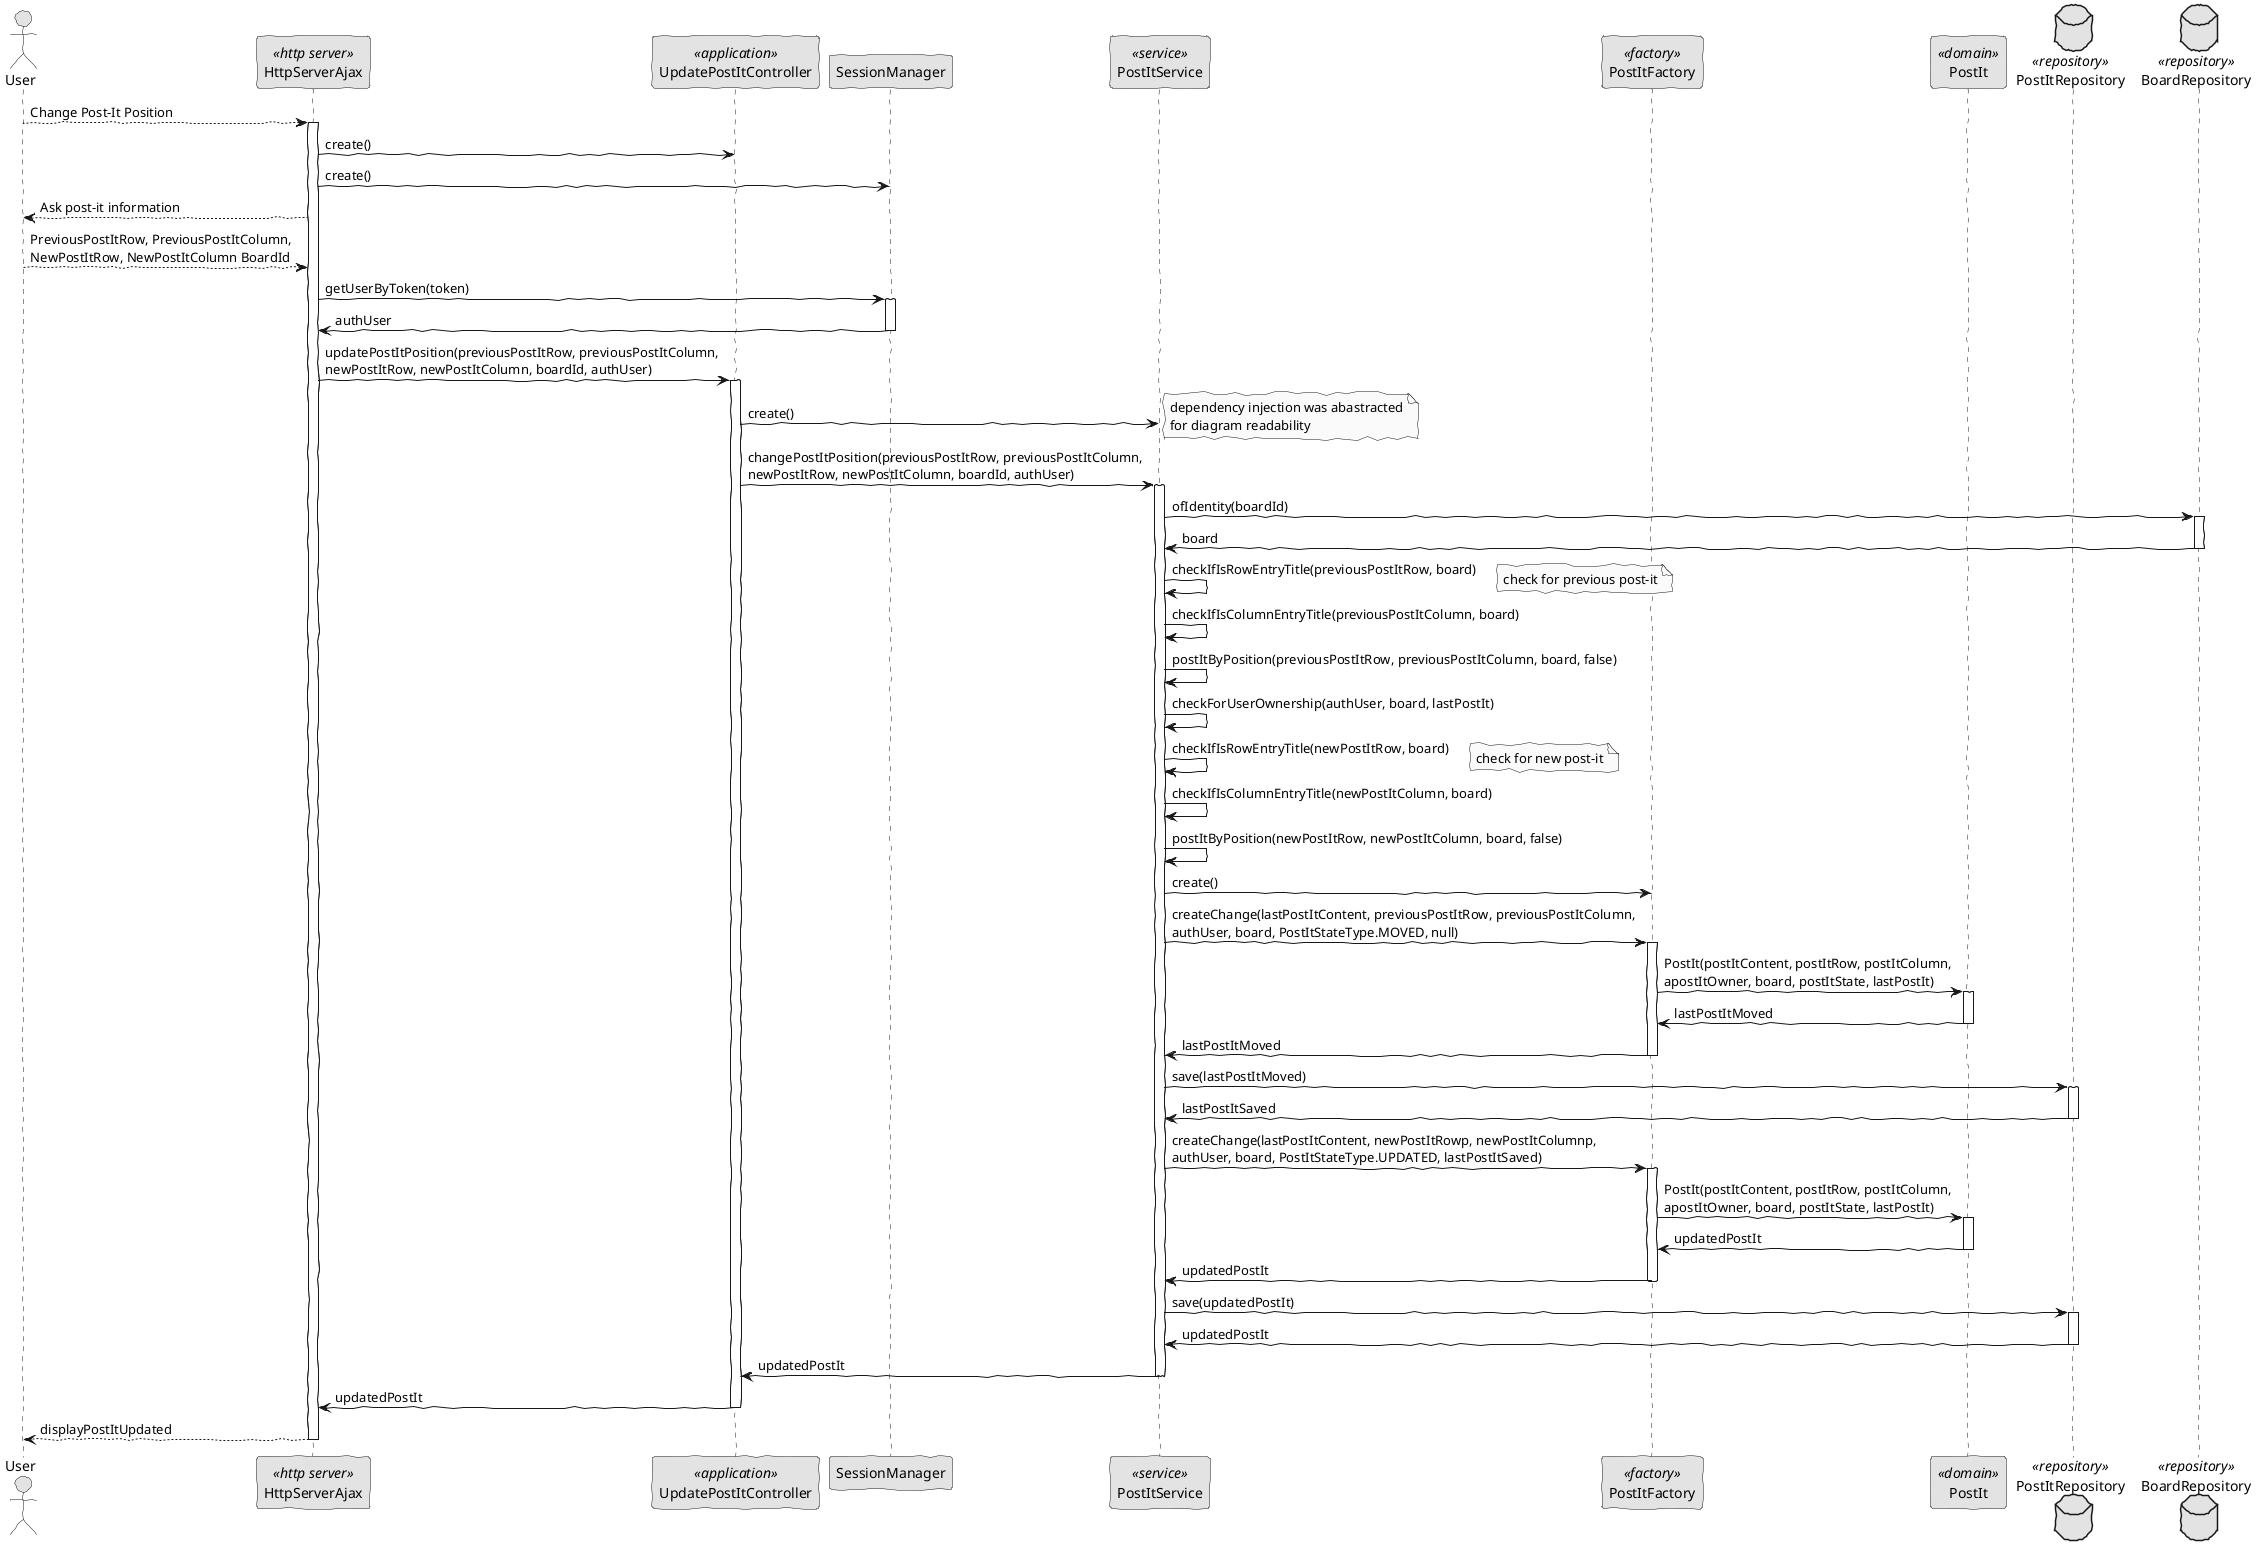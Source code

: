 @startuml
'http://plantuml.com/skinparam.html
skinparam handwritten true
skinparam monochrome true
skinparam packageStyle rect
skinparam defaultFontName FG Virgil
skinparam shadowing false

actor User as Actor
participant HttpServerAjax as Server <<http server>>
participant UpdatePostItController as Controller <<application>>
participant SessionManager as SM
participant PostItService as Service <<service>>
participant PostItFactory as PFactory <<factory>>
participant PostIt as Domain <<domain>>
database PostItRepository as Repository <<repository>>
database BoardRepository as RepositoryB <<repository>>


Actor --> Server: Change Post-It Position
activate Server
    Server -> Controller: create()
    Server -> SM: create()

    Server --> Actor: Ask post-it information
    Actor --> Server: PreviousPostItRow, PreviousPostItColumn,\nNewPostItRow, NewPostItColumn BoardId


    Server -> SM: getUserByToken(token)
    activate SM
    SM -> Server: authUser
    deactivate SM
        
    Server -> Controller: updatePostItPosition(previousPostItRow, previousPostItColumn,\nnewPostItRow, newPostItColumn, boardId, authUser)
    activate Controller


    Controller -> Service: create()
    note right: dependency injection was abastracted\nfor diagram readability

    Controller -> Service: changePostItPosition(previousPostItRow, previousPostItColumn,\nnewPostItRow, newPostItColumn, boardId, authUser)
    activate Service

        Service -> RepositoryB: ofIdentity(boardId)
        activate RepositoryB
        RepositoryB -> Service: board
        deactivate RepositoryB

        Service -> Service: checkIfIsRowEntryTitle(previousPostItRow, board)
        note right: check for previous post-it
        Service -> Service: checkIfIsColumnEntryTitle(previousPostItColumn, board)
        Service -> Service: postItByPosition(previousPostItRow, previousPostItColumn, board, false)
        Service -> Service: checkForUserOwnership(authUser, board, lastPostIt)


        Service -> Service: checkIfIsRowEntryTitle(newPostItRow, board)
        note right: check for new post-it
        Service -> Service: checkIfIsColumnEntryTitle(newPostItColumn, board)
        Service -> Service: postItByPosition(newPostItRow, newPostItColumn, board, false)



        Service -> PFactory: create()
        Service -> PFactory: createChange(lastPostItContent, previousPostItRow, previousPostItColumn,\nauthUser, board, PostItStateType.MOVED, null)
        activate PFactory

        PFactory -> Domain: PostIt(postItContent, postItRow, postItColumn,\napostItOwner, board, postItState, lastPostIt)
        activate Domain
            Domain -> PFactory: lastPostItMoved
        deactivate Domain
            PFactory -> Service: lastPostItMoved
        deactivate PFactory


        Service -> Repository: save(lastPostItMoved)
        activate Repository
        Repository -> Service: lastPostItSaved
        deactivate Repository

        Service -> PFactory: createChange(lastPostItContent, newPostItRowp, newPostItColumnp,\nauthUser, board, PostItStateType.UPDATED, lastPostItSaved)
        activate PFactory

        PFactory -> Domain: PostIt(postItContent, postItRow, postItColumn,\napostItOwner, board, postItState, lastPostIt)
        activate Domain
            Domain -> PFactory: updatedPostIt
        deactivate Domain
            PFactory -> Service: updatedPostIt
        deactivate PFactory

        Service -> Repository: save(updatedPostIt)
        activate Repository
        Repository -> Service: updatedPostIt
        deactivate Repository

        Service -> Controller: updatedPostIt
        deactivate Service
        Controller -> Server: updatedPostIt
        deactivate Controller

        Server --> Actor: displayPostItUpdated

deactivate Server
@enduml